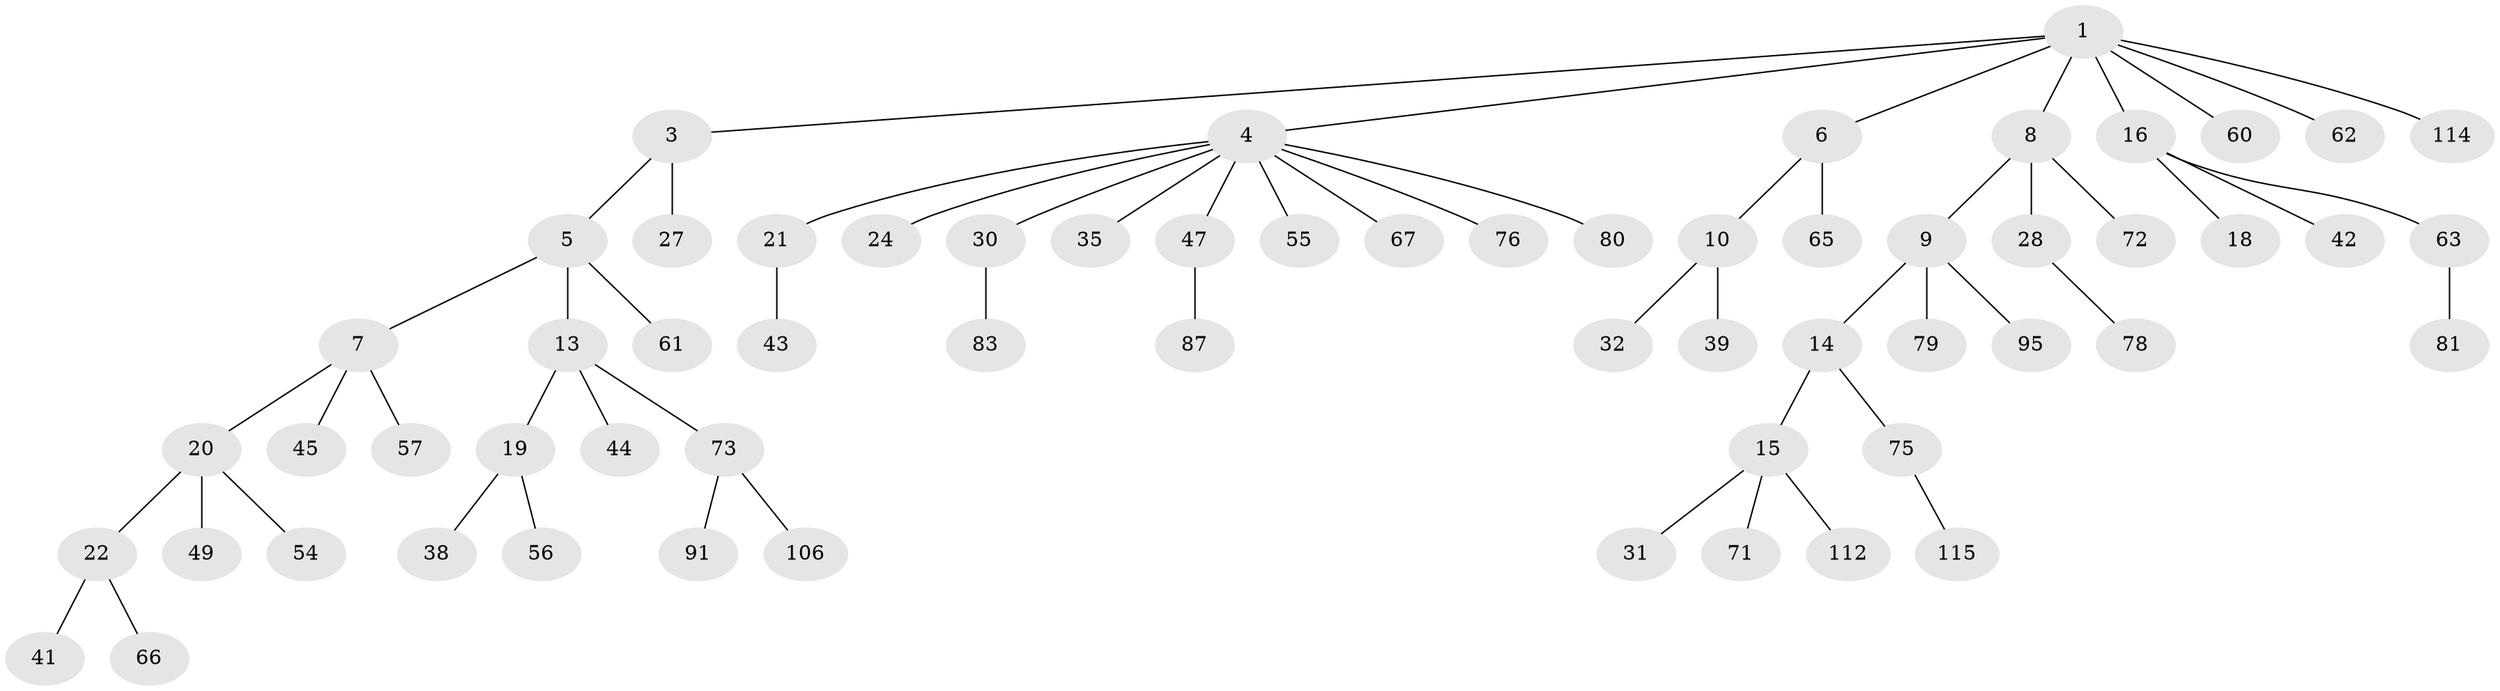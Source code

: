 // original degree distribution, {4: 0.08064516129032258, 6: 0.024193548387096774, 3: 0.10483870967741936, 5: 0.024193548387096774, 7: 0.008064516129032258, 2: 0.2661290322580645, 1: 0.49193548387096775}
// Generated by graph-tools (version 1.1) at 2025/15/03/09/25 04:15:34]
// undirected, 62 vertices, 61 edges
graph export_dot {
graph [start="1"]
  node [color=gray90,style=filled];
  1 [super="+2"];
  3;
  4 [super="+11"];
  5;
  6 [super="+33"];
  7 [super="+40"];
  8 [super="+12"];
  9 [super="+59"];
  10 [super="+37"];
  13 [super="+116"];
  14 [super="+25"];
  15 [super="+90+92+105+17"];
  16 [super="+29"];
  18 [super="+68"];
  19 [super="+26"];
  20 [super="+36"];
  21;
  22;
  24;
  27;
  28 [super="+120+58"];
  30 [super="+50"];
  31;
  32;
  35 [super="+104"];
  38 [super="+64"];
  39;
  41;
  42;
  43;
  44;
  45;
  47 [super="+69+94"];
  49 [super="+124+74+51"];
  54;
  55;
  56;
  57;
  60 [super="+96"];
  61 [super="+98"];
  62 [super="+93"];
  63 [super="+77"];
  65;
  66;
  67 [super="+122"];
  71;
  72;
  73;
  75;
  76 [super="+86"];
  78 [super="+107"];
  79 [super="+84"];
  80;
  81;
  83;
  87;
  91;
  95;
  106 [super="+117"];
  112;
  114;
  115 [super="+118"];
  1 -- 6;
  1 -- 8;
  1 -- 16;
  1 -- 114;
  1 -- 3;
  1 -- 4;
  1 -- 60;
  1 -- 62;
  3 -- 5;
  3 -- 27;
  4 -- 47;
  4 -- 67;
  4 -- 80;
  4 -- 35;
  4 -- 21;
  4 -- 55;
  4 -- 24;
  4 -- 76;
  4 -- 30;
  5 -- 7;
  5 -- 13;
  5 -- 61;
  6 -- 10;
  6 -- 65;
  7 -- 20;
  7 -- 57;
  7 -- 45;
  8 -- 9;
  8 -- 72;
  8 -- 28;
  9 -- 14;
  9 -- 95;
  9 -- 79;
  10 -- 32;
  10 -- 39;
  13 -- 19;
  13 -- 44;
  13 -- 73;
  14 -- 15;
  14 -- 75;
  15 -- 31;
  15 -- 71;
  15 -- 112;
  16 -- 18;
  16 -- 42;
  16 -- 63;
  19 -- 56;
  19 -- 38;
  20 -- 22;
  20 -- 49;
  20 -- 54;
  21 -- 43;
  22 -- 41;
  22 -- 66;
  28 -- 78;
  30 -- 83;
  47 -- 87;
  63 -- 81;
  73 -- 91;
  73 -- 106;
  75 -- 115;
}
